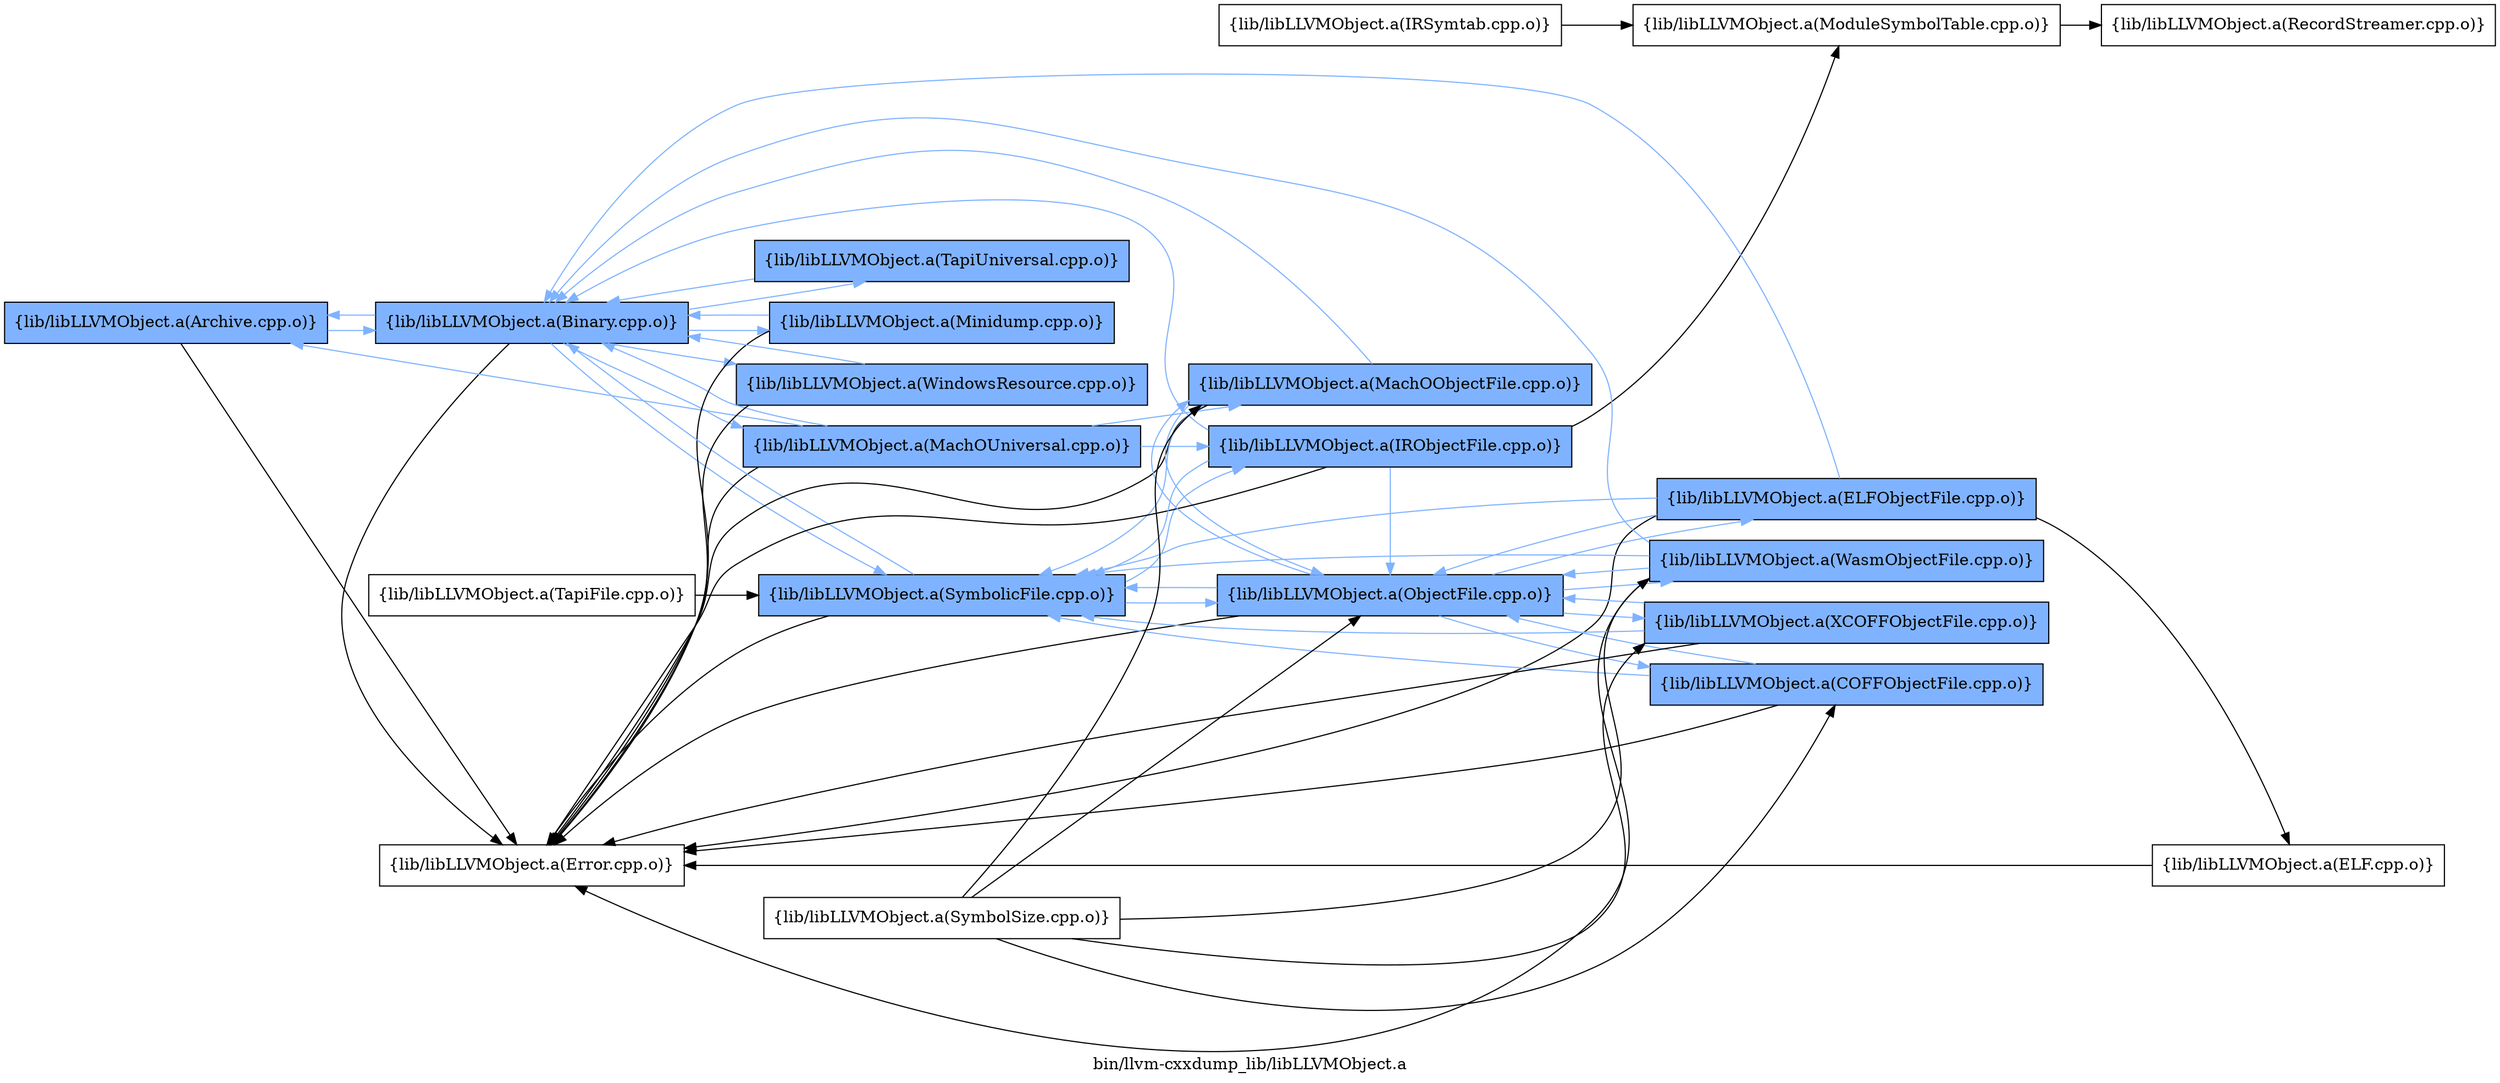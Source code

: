 digraph "bin/llvm-cxxdump_lib/libLLVMObject.a" {
	label="bin/llvm-cxxdump_lib/libLLVMObject.a";
	rankdir=LR;
	{ rank=same; Node0x559ed0d28c38;  }
	{ rank=same; Node0x559ed0d2acb8; Node0x559ed0d2a4e8;  }
	{ rank=same; Node0x559ed0d226f8; Node0x559ed0d28828; Node0x559ed0d22428; Node0x559ed0d21528; Node0x559ed0d29bd8;  }
	{ rank=same; Node0x559ed0d299f8; Node0x559ed0d2a128; Node0x559ed0d29598;  }
	{ rank=same; Node0x559ed0d28e18; Node0x559ed0d273d8; Node0x559ed0d28468; Node0x559ed0d21b18; Node0x559ed0d2a858;  }

	Node0x559ed0d28c38 [shape=record,shape=box,group=1,style=filled,fillcolor="0.600000 0.5 1",label="{lib/libLLVMObject.a(Archive.cpp.o)}"];
	Node0x559ed0d28c38 -> Node0x559ed0d2acb8[color="0.600000 0.5 1"];
	Node0x559ed0d28c38 -> Node0x559ed0d2a4e8;
	Node0x559ed0d2acb8 [shape=record,shape=box,group=1,style=filled,fillcolor="0.600000 0.5 1",label="{lib/libLLVMObject.a(Binary.cpp.o)}"];
	Node0x559ed0d2acb8 -> Node0x559ed0d28c38[color="0.600000 0.5 1"];
	Node0x559ed0d2acb8 -> Node0x559ed0d2a4e8;
	Node0x559ed0d2acb8 -> Node0x559ed0d226f8[color="0.600000 0.5 1"];
	Node0x559ed0d2acb8 -> Node0x559ed0d28828[color="0.600000 0.5 1"];
	Node0x559ed0d2acb8 -> Node0x559ed0d22428[color="0.600000 0.5 1"];
	Node0x559ed0d2acb8 -> Node0x559ed0d21528[color="0.600000 0.5 1"];
	Node0x559ed0d2acb8 -> Node0x559ed0d29bd8[color="0.600000 0.5 1"];
	Node0x559ed0d2a4e8 [shape=record,shape=box,group=0,label="{lib/libLLVMObject.a(Error.cpp.o)}"];
	Node0x559ed0d22b08 [shape=record,shape=box,group=0,label="{lib/libLLVMObject.a(SymbolSize.cpp.o)}"];
	Node0x559ed0d22b08 -> Node0x559ed0d299f8;
	Node0x559ed0d22b08 -> Node0x559ed0d29598;
	Node0x559ed0d22b08 -> Node0x559ed0d28468;
	Node0x559ed0d22b08 -> Node0x559ed0d21b18;
	Node0x559ed0d22b08 -> Node0x559ed0d2a858;
	Node0x559ed0d226f8 [shape=record,shape=box,group=1,style=filled,fillcolor="0.600000 0.5 1",label="{lib/libLLVMObject.a(MachOUniversal.cpp.o)}"];
	Node0x559ed0d226f8 -> Node0x559ed0d28c38[color="0.600000 0.5 1"];
	Node0x559ed0d226f8 -> Node0x559ed0d2acb8[color="0.600000 0.5 1"];
	Node0x559ed0d226f8 -> Node0x559ed0d2a4e8;
	Node0x559ed0d226f8 -> Node0x559ed0d299f8[color="0.600000 0.5 1"];
	Node0x559ed0d226f8 -> Node0x559ed0d2a128[color="0.600000 0.5 1"];
	Node0x559ed0d28828 [shape=record,shape=box,group=1,style=filled,fillcolor="0.600000 0.5 1",label="{lib/libLLVMObject.a(Minidump.cpp.o)}"];
	Node0x559ed0d28828 -> Node0x559ed0d2acb8[color="0.600000 0.5 1"];
	Node0x559ed0d28828 -> Node0x559ed0d2a4e8;
	Node0x559ed0d22428 [shape=record,shape=box,group=1,style=filled,fillcolor="0.600000 0.5 1",label="{lib/libLLVMObject.a(SymbolicFile.cpp.o)}"];
	Node0x559ed0d22428 -> Node0x559ed0d2acb8[color="0.600000 0.5 1"];
	Node0x559ed0d22428 -> Node0x559ed0d2a4e8;
	Node0x559ed0d22428 -> Node0x559ed0d2a128[color="0.600000 0.5 1"];
	Node0x559ed0d22428 -> Node0x559ed0d29598[color="0.600000 0.5 1"];
	Node0x559ed0d21528 [shape=record,shape=box,group=1,style=filled,fillcolor="0.600000 0.5 1",label="{lib/libLLVMObject.a(TapiUniversal.cpp.o)}"];
	Node0x559ed0d21528 -> Node0x559ed0d2acb8[color="0.600000 0.5 1"];
	Node0x559ed0d29bd8 [shape=record,shape=box,group=1,style=filled,fillcolor="0.600000 0.5 1",label="{lib/libLLVMObject.a(WindowsResource.cpp.o)}"];
	Node0x559ed0d29bd8 -> Node0x559ed0d2acb8[color="0.600000 0.5 1"];
	Node0x559ed0d29bd8 -> Node0x559ed0d2a4e8;
	Node0x559ed0d299f8 [shape=record,shape=box,group=1,style=filled,fillcolor="0.600000 0.5 1",label="{lib/libLLVMObject.a(MachOObjectFile.cpp.o)}"];
	Node0x559ed0d299f8 -> Node0x559ed0d2acb8[color="0.600000 0.5 1"];
	Node0x559ed0d299f8 -> Node0x559ed0d2a4e8;
	Node0x559ed0d299f8 -> Node0x559ed0d29598[color="0.600000 0.5 1"];
	Node0x559ed0d299f8 -> Node0x559ed0d22428[color="0.600000 0.5 1"];
	Node0x559ed0d2a128 [shape=record,shape=box,group=1,style=filled,fillcolor="0.600000 0.5 1",label="{lib/libLLVMObject.a(IRObjectFile.cpp.o)}"];
	Node0x559ed0d2a128 -> Node0x559ed0d2acb8[color="0.600000 0.5 1"];
	Node0x559ed0d2a128 -> Node0x559ed0d2a4e8;
	Node0x559ed0d2a128 -> Node0x559ed0d28e18;
	Node0x559ed0d2a128 -> Node0x559ed0d29598[color="0.600000 0.5 1"];
	Node0x559ed0d2a128 -> Node0x559ed0d22428[color="0.600000 0.5 1"];
	Node0x559ed0d29598 [shape=record,shape=box,group=1,style=filled,fillcolor="0.600000 0.5 1",label="{lib/libLLVMObject.a(ObjectFile.cpp.o)}"];
	Node0x559ed0d29598 -> Node0x559ed0d2a4e8;
	Node0x559ed0d29598 -> Node0x559ed0d299f8[color="0.600000 0.5 1"];
	Node0x559ed0d29598 -> Node0x559ed0d273d8[color="0.600000 0.5 1"];
	Node0x559ed0d29598 -> Node0x559ed0d28468[color="0.600000 0.5 1"];
	Node0x559ed0d29598 -> Node0x559ed0d22428[color="0.600000 0.5 1"];
	Node0x559ed0d29598 -> Node0x559ed0d21b18[color="0.600000 0.5 1"];
	Node0x559ed0d29598 -> Node0x559ed0d2a858[color="0.600000 0.5 1"];
	Node0x559ed0d28e18 [shape=record,shape=box,group=0,label="{lib/libLLVMObject.a(ModuleSymbolTable.cpp.o)}"];
	Node0x559ed0d28e18 -> Node0x559ed0d26348;
	Node0x559ed0d2a808 [shape=record,shape=box,group=0,label="{lib/libLLVMObject.a(IRSymtab.cpp.o)}"];
	Node0x559ed0d2a808 -> Node0x559ed0d28e18;
	Node0x559ed0d26348 [shape=record,shape=box,group=0,label="{lib/libLLVMObject.a(RecordStreamer.cpp.o)}"];
	Node0x559ed0d273d8 [shape=record,shape=box,group=1,style=filled,fillcolor="0.600000 0.5 1",label="{lib/libLLVMObject.a(ELFObjectFile.cpp.o)}"];
	Node0x559ed0d273d8 -> Node0x559ed0d2acb8[color="0.600000 0.5 1"];
	Node0x559ed0d273d8 -> Node0x559ed0d2a4e8;
	Node0x559ed0d273d8 -> Node0x559ed0d29598[color="0.600000 0.5 1"];
	Node0x559ed0d273d8 -> Node0x559ed0d27b58;
	Node0x559ed0d273d8 -> Node0x559ed0d22428[color="0.600000 0.5 1"];
	Node0x559ed0d28468 [shape=record,shape=box,group=1,style=filled,fillcolor="0.600000 0.5 1",label="{lib/libLLVMObject.a(COFFObjectFile.cpp.o)}"];
	Node0x559ed0d28468 -> Node0x559ed0d2a4e8;
	Node0x559ed0d28468 -> Node0x559ed0d29598[color="0.600000 0.5 1"];
	Node0x559ed0d28468 -> Node0x559ed0d22428[color="0.600000 0.5 1"];
	Node0x559ed0d21b18 [shape=record,shape=box,group=1,style=filled,fillcolor="0.600000 0.5 1",label="{lib/libLLVMObject.a(WasmObjectFile.cpp.o)}"];
	Node0x559ed0d21b18 -> Node0x559ed0d2acb8[color="0.600000 0.5 1"];
	Node0x559ed0d21b18 -> Node0x559ed0d2a4e8;
	Node0x559ed0d21b18 -> Node0x559ed0d29598[color="0.600000 0.5 1"];
	Node0x559ed0d21b18 -> Node0x559ed0d22428[color="0.600000 0.5 1"];
	Node0x559ed0d2a858 [shape=record,shape=box,group=1,style=filled,fillcolor="0.600000 0.5 1",label="{lib/libLLVMObject.a(XCOFFObjectFile.cpp.o)}"];
	Node0x559ed0d2a858 -> Node0x559ed0d2a4e8;
	Node0x559ed0d2a858 -> Node0x559ed0d29598[color="0.600000 0.5 1"];
	Node0x559ed0d2a858 -> Node0x559ed0d22428[color="0.600000 0.5 1"];
	Node0x559ed0d27b58 [shape=record,shape=box,group=0,label="{lib/libLLVMObject.a(ELF.cpp.o)}"];
	Node0x559ed0d27b58 -> Node0x559ed0d2a4e8;
	Node0x559ed0d21d48 [shape=record,shape=box,group=0,label="{lib/libLLVMObject.a(TapiFile.cpp.o)}"];
	Node0x559ed0d21d48 -> Node0x559ed0d22428;
}
